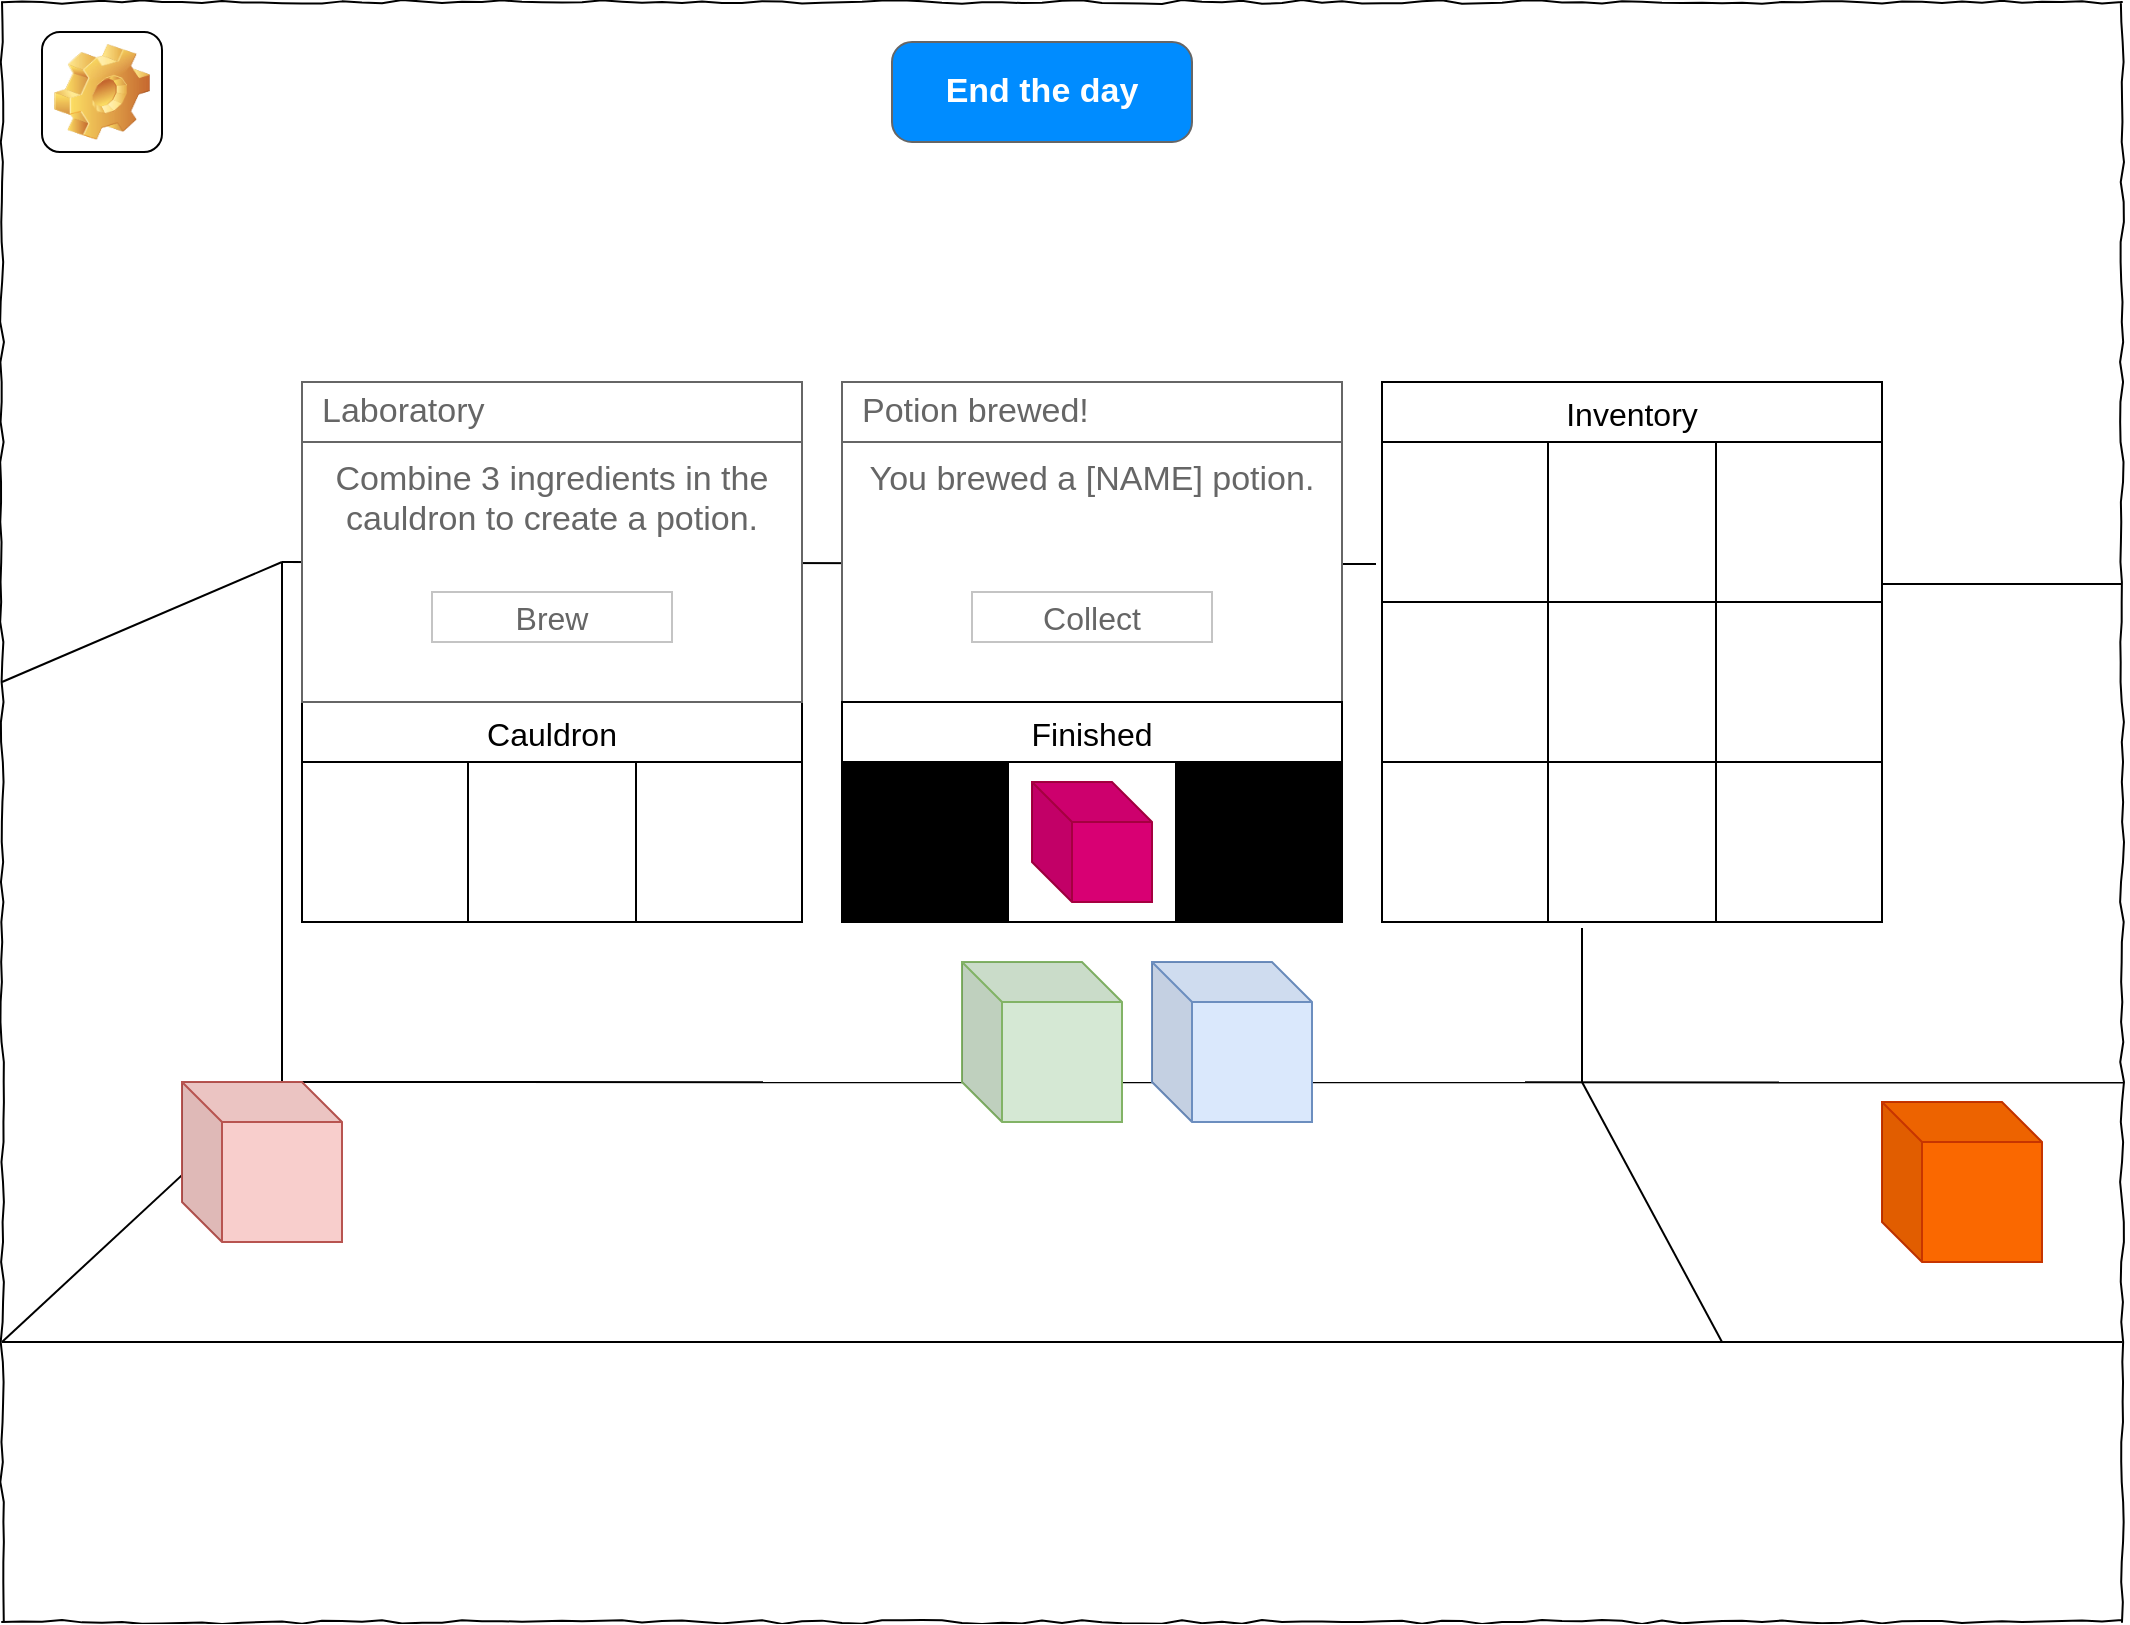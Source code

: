 <mxfile version="20.3.0" type="device"><diagram name="Page-1" id="03018318-947c-dd8e-b7a3-06fadd420f32"><mxGraphModel dx="1422" dy="829" grid="1" gridSize="10" guides="1" tooltips="1" connect="1" arrows="1" fold="1" page="1" pageScale="1" pageWidth="1100" pageHeight="850" background="none" math="0" shadow="0"><root><mxCell id="0"/><mxCell id="1" parent="0"/><mxCell id="4Q_4An0YlGyGXWKVLPmh-25" value="Cauldron" style="shape=table;startSize=30;container=1;collapsible=0;childLayout=tableLayout;strokeColor=default;fontSize=16;" parent="1" vertex="1"><mxGeometry x="170" y="370" width="250" height="110" as="geometry"/></mxCell><mxCell id="4Q_4An0YlGyGXWKVLPmh-26" value="" style="shape=tableRow;horizontal=0;startSize=0;swimlaneHead=0;swimlaneBody=0;strokeColor=inherit;top=0;left=0;bottom=0;right=0;collapsible=0;dropTarget=0;fillColor=none;points=[[0,0.5],[1,0.5]];portConstraint=eastwest;fontSize=16;" parent="4Q_4An0YlGyGXWKVLPmh-25" vertex="1"><mxGeometry y="30" width="250" height="80" as="geometry"/></mxCell><mxCell id="4Q_4An0YlGyGXWKVLPmh-27" value="" style="shape=partialRectangle;html=1;whiteSpace=wrap;connectable=0;strokeColor=inherit;overflow=hidden;fillColor=none;top=0;left=0;bottom=0;right=0;pointerEvents=1;fontSize=16;" parent="4Q_4An0YlGyGXWKVLPmh-26" vertex="1"><mxGeometry width="83" height="80" as="geometry"><mxRectangle width="83" height="80" as="alternateBounds"/></mxGeometry></mxCell><mxCell id="4Q_4An0YlGyGXWKVLPmh-28" value="" style="shape=partialRectangle;html=1;whiteSpace=wrap;connectable=0;strokeColor=inherit;overflow=hidden;fillColor=none;top=0;left=0;bottom=0;right=0;pointerEvents=1;fontSize=16;" parent="4Q_4An0YlGyGXWKVLPmh-26" vertex="1"><mxGeometry x="83" width="84" height="80" as="geometry"><mxRectangle width="84" height="80" as="alternateBounds"/></mxGeometry></mxCell><mxCell id="4Q_4An0YlGyGXWKVLPmh-29" value="" style="shape=partialRectangle;html=1;whiteSpace=wrap;connectable=0;strokeColor=inherit;overflow=hidden;fillColor=none;top=0;left=0;bottom=0;right=0;pointerEvents=1;fontSize=16;" parent="4Q_4An0YlGyGXWKVLPmh-26" vertex="1"><mxGeometry x="167" width="83" height="80" as="geometry"><mxRectangle width="83" height="80" as="alternateBounds"/></mxGeometry></mxCell><mxCell id="4Q_4An0YlGyGXWKVLPmh-30" value="Inventory" style="shape=table;startSize=30;container=1;collapsible=0;childLayout=tableLayout;strokeColor=default;fontSize=16;" parent="1" vertex="1"><mxGeometry x="710" y="210" width="250" height="270" as="geometry"/></mxCell><mxCell id="4Q_4An0YlGyGXWKVLPmh-31" value="" style="shape=tableRow;horizontal=0;startSize=0;swimlaneHead=0;swimlaneBody=0;strokeColor=inherit;top=0;left=0;bottom=0;right=0;collapsible=0;dropTarget=0;fillColor=none;points=[[0,0.5],[1,0.5]];portConstraint=eastwest;fontSize=16;" parent="4Q_4An0YlGyGXWKVLPmh-30" vertex="1"><mxGeometry y="30" width="250" height="80" as="geometry"/></mxCell><mxCell id="4Q_4An0YlGyGXWKVLPmh-32" value="" style="shape=partialRectangle;html=1;whiteSpace=wrap;connectable=0;strokeColor=inherit;overflow=hidden;fillColor=none;top=0;left=0;bottom=0;right=0;pointerEvents=1;fontSize=16;" parent="4Q_4An0YlGyGXWKVLPmh-31" vertex="1"><mxGeometry width="83" height="80" as="geometry"><mxRectangle width="83" height="80" as="alternateBounds"/></mxGeometry></mxCell><mxCell id="4Q_4An0YlGyGXWKVLPmh-33" value="" style="shape=partialRectangle;html=1;whiteSpace=wrap;connectable=0;strokeColor=inherit;overflow=hidden;fillColor=none;top=0;left=0;bottom=0;right=0;pointerEvents=1;fontSize=16;" parent="4Q_4An0YlGyGXWKVLPmh-31" vertex="1"><mxGeometry x="83" width="84" height="80" as="geometry"><mxRectangle width="84" height="80" as="alternateBounds"/></mxGeometry></mxCell><mxCell id="4Q_4An0YlGyGXWKVLPmh-34" value="" style="shape=partialRectangle;html=1;whiteSpace=wrap;connectable=0;strokeColor=inherit;overflow=hidden;fillColor=none;top=0;left=0;bottom=0;right=0;pointerEvents=1;fontSize=16;" parent="4Q_4An0YlGyGXWKVLPmh-31" vertex="1"><mxGeometry x="167" width="83" height="80" as="geometry"><mxRectangle width="83" height="80" as="alternateBounds"/></mxGeometry></mxCell><mxCell id="4Q_4An0YlGyGXWKVLPmh-35" style="shape=tableRow;horizontal=0;startSize=0;swimlaneHead=0;swimlaneBody=0;strokeColor=inherit;top=0;left=0;bottom=0;right=0;collapsible=0;dropTarget=0;fillColor=none;points=[[0,0.5],[1,0.5]];portConstraint=eastwest;fontSize=16;" parent="4Q_4An0YlGyGXWKVLPmh-30" vertex="1"><mxGeometry y="110" width="250" height="80" as="geometry"/></mxCell><mxCell id="4Q_4An0YlGyGXWKVLPmh-36" style="shape=partialRectangle;html=1;whiteSpace=wrap;connectable=0;strokeColor=inherit;overflow=hidden;fillColor=none;top=0;left=0;bottom=0;right=0;pointerEvents=1;fontSize=16;" parent="4Q_4An0YlGyGXWKVLPmh-35" vertex="1"><mxGeometry width="83" height="80" as="geometry"><mxRectangle width="83" height="80" as="alternateBounds"/></mxGeometry></mxCell><mxCell id="4Q_4An0YlGyGXWKVLPmh-37" style="shape=partialRectangle;html=1;whiteSpace=wrap;connectable=0;strokeColor=inherit;overflow=hidden;fillColor=none;top=0;left=0;bottom=0;right=0;pointerEvents=1;fontSize=16;" parent="4Q_4An0YlGyGXWKVLPmh-35" vertex="1"><mxGeometry x="83" width="84" height="80" as="geometry"><mxRectangle width="84" height="80" as="alternateBounds"/></mxGeometry></mxCell><mxCell id="4Q_4An0YlGyGXWKVLPmh-38" style="shape=partialRectangle;html=1;whiteSpace=wrap;connectable=0;strokeColor=inherit;overflow=hidden;fillColor=none;top=0;left=0;bottom=0;right=0;pointerEvents=1;fontSize=16;" parent="4Q_4An0YlGyGXWKVLPmh-35" vertex="1"><mxGeometry x="167" width="83" height="80" as="geometry"><mxRectangle width="83" height="80" as="alternateBounds"/></mxGeometry></mxCell><mxCell id="4Q_4An0YlGyGXWKVLPmh-39" style="shape=tableRow;horizontal=0;startSize=0;swimlaneHead=0;swimlaneBody=0;strokeColor=inherit;top=0;left=0;bottom=0;right=0;collapsible=0;dropTarget=0;fillColor=none;points=[[0,0.5],[1,0.5]];portConstraint=eastwest;fontSize=16;" parent="4Q_4An0YlGyGXWKVLPmh-30" vertex="1"><mxGeometry y="190" width="250" height="80" as="geometry"/></mxCell><mxCell id="4Q_4An0YlGyGXWKVLPmh-40" style="shape=partialRectangle;html=1;whiteSpace=wrap;connectable=0;strokeColor=inherit;overflow=hidden;fillColor=none;top=0;left=0;bottom=0;right=0;pointerEvents=1;fontSize=16;" parent="4Q_4An0YlGyGXWKVLPmh-39" vertex="1"><mxGeometry width="83" height="80" as="geometry"><mxRectangle width="83" height="80" as="alternateBounds"/></mxGeometry></mxCell><mxCell id="4Q_4An0YlGyGXWKVLPmh-41" style="shape=partialRectangle;html=1;whiteSpace=wrap;connectable=0;strokeColor=inherit;overflow=hidden;fillColor=none;top=0;left=0;bottom=0;right=0;pointerEvents=1;fontSize=16;" parent="4Q_4An0YlGyGXWKVLPmh-39" vertex="1"><mxGeometry x="83" width="84" height="80" as="geometry"><mxRectangle width="84" height="80" as="alternateBounds"/></mxGeometry></mxCell><mxCell id="4Q_4An0YlGyGXWKVLPmh-42" style="shape=partialRectangle;html=1;whiteSpace=wrap;connectable=0;strokeColor=inherit;overflow=hidden;fillColor=none;top=0;left=0;bottom=0;right=0;pointerEvents=1;fontSize=16;" parent="4Q_4An0YlGyGXWKVLPmh-39" vertex="1"><mxGeometry x="167" width="83" height="80" as="geometry"><mxRectangle width="83" height="80" as="alternateBounds"/></mxGeometry></mxCell><mxCell id="677b7b8949515195-1" value="" style="whiteSpace=wrap;html=1;rounded=0;shadow=0;labelBackgroundColor=none;strokeColor=#000000;strokeWidth=1;fillColor=none;fontFamily=Verdana;fontSize=12;fontColor=#000000;align=center;comic=1;" parent="1" vertex="1"><mxGeometry x="20" y="20" width="1060" height="810" as="geometry"/></mxCell><mxCell id="gBUR-F1FtjLeRcrd6eLH-1" value="" style="endArrow=none;html=1;rounded=0;entryX=0.132;entryY=0.667;entryDx=0;entryDy=0;entryPerimeter=0;" parent="1" target="677b7b8949515195-1" edge="1"><mxGeometry width="50" height="50" relative="1" as="geometry"><mxPoint x="20" y="690" as="sourcePoint"/><mxPoint x="70" y="570" as="targetPoint"/></mxGeometry></mxCell><mxCell id="gBUR-F1FtjLeRcrd6eLH-4" value="" style="endArrow=none;html=1;rounded=0;entryX=1.001;entryY=0.667;entryDx=0;entryDy=0;entryPerimeter=0;" parent="1" target="677b7b8949515195-1" edge="1"><mxGeometry width="50" height="50" relative="1" as="geometry"><mxPoint x="160" y="560" as="sourcePoint"/><mxPoint x="570" y="400" as="targetPoint"/></mxGeometry></mxCell><mxCell id="gBUR-F1FtjLeRcrd6eLH-5" value="" style="endArrow=none;html=1;rounded=0;entryX=1.001;entryY=0.667;entryDx=0;entryDy=0;entryPerimeter=0;" parent="1" edge="1"><mxGeometry width="50" height="50" relative="1" as="geometry"><mxPoint x="20" y="690" as="sourcePoint"/><mxPoint x="1080" y="690" as="targetPoint"/></mxGeometry></mxCell><mxCell id="gBUR-F1FtjLeRcrd6eLH-6" value="" style="endArrow=none;html=1;rounded=0;entryX=0.132;entryY=0.667;entryDx=0;entryDy=0;entryPerimeter=0;" parent="1" edge="1"><mxGeometry width="50" height="50" relative="1" as="geometry"><mxPoint x="20" y="360" as="sourcePoint"/><mxPoint x="160" y="300" as="targetPoint"/></mxGeometry></mxCell><mxCell id="gBUR-F1FtjLeRcrd6eLH-7" value="" style="endArrow=none;html=1;rounded=0;" parent="1" edge="1"><mxGeometry width="50" height="50" relative="1" as="geometry"><mxPoint x="160" y="560" as="sourcePoint"/><mxPoint x="160" y="300" as="targetPoint"/></mxGeometry></mxCell><mxCell id="gBUR-F1FtjLeRcrd6eLH-8" value="" style="endArrow=none;html=1;rounded=0;entryX=-0.012;entryY=0.763;entryDx=0;entryDy=0;entryPerimeter=0;" parent="1" target="4Q_4An0YlGyGXWKVLPmh-31" edge="1"><mxGeometry width="50" height="50" relative="1" as="geometry"><mxPoint x="160" y="300" as="sourcePoint"/><mxPoint x="570" y="400" as="targetPoint"/></mxGeometry></mxCell><mxCell id="gBUR-F1FtjLeRcrd6eLH-9" value="" style="shape=cube;whiteSpace=wrap;html=1;boundedLbl=1;backgroundOutline=1;darkOpacity=0.05;darkOpacity2=0.1;fillColor=#f8cecc;strokeColor=#b85450;" parent="1" vertex="1"><mxGeometry x="110" y="560" width="80" height="80" as="geometry"/></mxCell><mxCell id="gBUR-F1FtjLeRcrd6eLH-10" value="" style="shape=cube;whiteSpace=wrap;html=1;boundedLbl=1;backgroundOutline=1;darkOpacity=0.05;darkOpacity2=0.1;fillColor=#dae8fc;strokeColor=#6c8ebf;" parent="1" vertex="1"><mxGeometry x="595" y="500" width="80" height="80" as="geometry"/></mxCell><mxCell id="gBUR-F1FtjLeRcrd6eLH-11" value="" style="shape=cube;whiteSpace=wrap;html=1;boundedLbl=1;backgroundOutline=1;darkOpacity=0.05;darkOpacity2=0.1;fillColor=#d5e8d4;strokeColor=#82b366;" parent="1" vertex="1"><mxGeometry x="500" y="500" width="80" height="80" as="geometry"/></mxCell><mxCell id="gBUR-F1FtjLeRcrd6eLH-12" value="" style="endArrow=none;html=1;rounded=0;entryX=0.4;entryY=1.038;entryDx=0;entryDy=0;entryPerimeter=0;" parent="1" target="4Q_4An0YlGyGXWKVLPmh-39" edge="1"><mxGeometry width="50" height="50" relative="1" as="geometry"><mxPoint x="810" y="560" as="sourcePoint"/><mxPoint x="800" y="300" as="targetPoint"/></mxGeometry></mxCell><mxCell id="gBUR-F1FtjLeRcrd6eLH-13" value="" style="endArrow=none;html=1;rounded=0;" parent="1" edge="1"><mxGeometry width="50" height="50" relative="1" as="geometry"><mxPoint x="880" y="690" as="sourcePoint"/><mxPoint x="810" y="560" as="targetPoint"/></mxGeometry></mxCell><mxCell id="gBUR-F1FtjLeRcrd6eLH-15" value="" style="shape=cube;whiteSpace=wrap;html=1;boundedLbl=1;backgroundOutline=1;darkOpacity=0.05;darkOpacity2=0.1;fillColor=#fa6800;strokeColor=#C73500;fontColor=#000000;" parent="1" vertex="1"><mxGeometry x="960" y="570" width="80" height="80" as="geometry"/></mxCell><mxCell id="4Q_4An0YlGyGXWKVLPmh-22" value="Combine 3 ingredients in the cauldron to create a potion." style="strokeWidth=1;shadow=0;dashed=0;align=center;html=1;shape=mxgraph.mockup.containers.rrect;rSize=0;strokeColor=#666666;fontColor=#666666;fontSize=17;verticalAlign=top;whiteSpace=wrap;fillColor=#ffffff;spacingTop=32;" parent="1" vertex="1"><mxGeometry x="170" y="210" width="250" height="160" as="geometry"/></mxCell><mxCell id="4Q_4An0YlGyGXWKVLPmh-23" value="Laboratory" style="strokeWidth=1;shadow=0;dashed=0;align=center;html=1;shape=mxgraph.mockup.containers.rrect;rSize=0;fontSize=17;fontColor=#666666;strokeColor=#666666;align=left;spacingLeft=8;fillColor=#ffffff;resizeWidth=1;whiteSpace=wrap;" parent="4Q_4An0YlGyGXWKVLPmh-22" vertex="1"><mxGeometry width="250" height="30" relative="1" as="geometry"/></mxCell><mxCell id="4Q_4An0YlGyGXWKVLPmh-24" value="Brew" style="strokeWidth=1;shadow=0;dashed=0;align=center;html=1;shape=mxgraph.mockup.containers.rrect;rSize=0;fontSize=16;fontColor=#666666;strokeColor=#c4c4c4;resizable=0;whiteSpace=wrap;fillColor=#ffffff;" parent="4Q_4An0YlGyGXWKVLPmh-22" vertex="1"><mxGeometry x="0.5" y="1" width="120" height="25" relative="1" as="geometry"><mxPoint x="-60" y="-55" as="offset"/></mxGeometry></mxCell><mxCell id="4Q_4An0YlGyGXWKVLPmh-43" value="" style="endArrow=none;html=1;rounded=0;" parent="1" edge="1"><mxGeometry width="50" height="50" relative="1" as="geometry"><mxPoint x="960" y="311" as="sourcePoint"/><mxPoint x="1080" y="311" as="targetPoint"/></mxGeometry></mxCell><mxCell id="-ONL8ggNFETyW1daAAlL-1" value="You brewed a [NAME] potion." style="strokeWidth=1;shadow=0;dashed=0;align=center;html=1;shape=mxgraph.mockup.containers.rrect;rSize=0;strokeColor=#666666;fontColor=#666666;fontSize=17;verticalAlign=top;whiteSpace=wrap;fillColor=#ffffff;spacingTop=32;" parent="1" vertex="1"><mxGeometry x="440" y="210" width="250" height="160" as="geometry"/></mxCell><mxCell id="-ONL8ggNFETyW1daAAlL-2" value="Potion brewed!" style="strokeWidth=1;shadow=0;dashed=0;align=center;html=1;shape=mxgraph.mockup.containers.rrect;rSize=0;fontSize=17;fontColor=#666666;strokeColor=#666666;align=left;spacingLeft=8;fillColor=#ffffff;resizeWidth=1;whiteSpace=wrap;" parent="-ONL8ggNFETyW1daAAlL-1" vertex="1"><mxGeometry width="250" height="30" relative="1" as="geometry"/></mxCell><mxCell id="-ONL8ggNFETyW1daAAlL-3" value="Collect" style="strokeWidth=1;shadow=0;dashed=0;align=center;html=1;shape=mxgraph.mockup.containers.rrect;rSize=0;fontSize=16;fontColor=#666666;strokeColor=#c4c4c4;resizable=0;whiteSpace=wrap;fillColor=#ffffff;" parent="-ONL8ggNFETyW1daAAlL-1" vertex="1"><mxGeometry x="0.5" y="1" width="120" height="25" relative="1" as="geometry"><mxPoint x="-60" y="-55" as="offset"/></mxGeometry></mxCell><mxCell id="-ONL8ggNFETyW1daAAlL-4" value="Finished" style="shape=table;startSize=30;container=1;collapsible=0;childLayout=tableLayout;strokeColor=default;fontSize=16;" parent="1" vertex="1"><mxGeometry x="440" y="370" width="250" height="110" as="geometry"/></mxCell><mxCell id="-ONL8ggNFETyW1daAAlL-5" value="" style="shape=tableRow;horizontal=0;startSize=0;swimlaneHead=0;swimlaneBody=0;strokeColor=inherit;top=0;left=0;bottom=0;right=0;collapsible=0;dropTarget=0;fillColor=none;points=[[0,0.5],[1,0.5]];portConstraint=eastwest;fontSize=16;" parent="-ONL8ggNFETyW1daAAlL-4" vertex="1"><mxGeometry y="30" width="250" height="80" as="geometry"/></mxCell><mxCell id="-ONL8ggNFETyW1daAAlL-6" value="" style="shape=partialRectangle;html=1;whiteSpace=wrap;connectable=0;strokeColor=inherit;overflow=hidden;fillColor=#000000;top=0;left=0;bottom=0;right=0;pointerEvents=1;fontSize=16;fontColor=#000000;" parent="-ONL8ggNFETyW1daAAlL-5" vertex="1"><mxGeometry width="83" height="80" as="geometry"><mxRectangle width="83" height="80" as="alternateBounds"/></mxGeometry></mxCell><mxCell id="-ONL8ggNFETyW1daAAlL-7" value="" style="shape=partialRectangle;html=1;whiteSpace=wrap;connectable=0;strokeColor=inherit;overflow=hidden;fillColor=none;top=0;left=0;bottom=0;right=0;pointerEvents=1;fontSize=16;fontColor=#000000;" parent="-ONL8ggNFETyW1daAAlL-5" vertex="1"><mxGeometry x="83" width="84" height="80" as="geometry"><mxRectangle width="84" height="80" as="alternateBounds"/></mxGeometry></mxCell><mxCell id="-ONL8ggNFETyW1daAAlL-8" value="" style="shape=partialRectangle;html=1;whiteSpace=wrap;connectable=0;strokeColor=inherit;overflow=hidden;fillColor=#000000;top=0;left=0;bottom=0;right=0;pointerEvents=1;fontSize=16;fontColor=#000000;" parent="-ONL8ggNFETyW1daAAlL-5" vertex="1"><mxGeometry x="167" width="83" height="80" as="geometry"><mxRectangle width="83" height="80" as="alternateBounds"/></mxGeometry></mxCell><mxCell id="k07NY73X0u3xnpYRY29A-1" value="" style="shape=cube;whiteSpace=wrap;html=1;boundedLbl=1;backgroundOutline=1;darkOpacity=0.05;darkOpacity2=0.1;fillColor=#d80073;strokeColor=#A50040;fontColor=#ffffff;" parent="1" vertex="1"><mxGeometry x="535" y="410" width="60" height="60" as="geometry"/></mxCell><mxCell id="aufe08X8ZLNZH9NR9VWC-1" value="End the day" style="strokeWidth=1;shadow=0;dashed=0;align=center;html=1;shape=mxgraph.mockup.buttons.button;strokeColor=#666666;fontColor=#ffffff;mainText=;buttonStyle=round;fontSize=17;fontStyle=1;fillColor=#008cff;whiteSpace=wrap;" vertex="1" parent="1"><mxGeometry x="465" y="40" width="150" height="50" as="geometry"/></mxCell><object label="" Settings="" id="aufe08X8ZLNZH9NR9VWC-2"><mxCell style="icon;html=1;image=img/clipart/Gear_128x128.png;fontSize=13;" vertex="1" parent="1"><mxGeometry x="40" y="35" width="60" height="60" as="geometry"/></mxCell></object></root></mxGraphModel></diagram></mxfile>